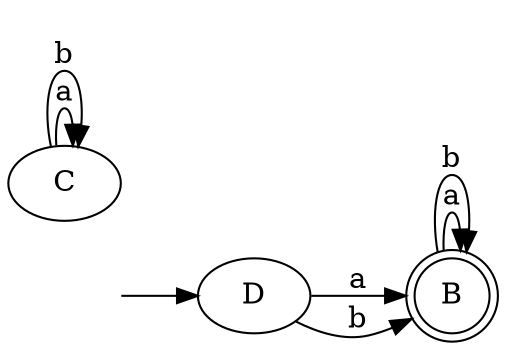 digraph id
{
	rankdir =  LR; node_start [label = "", shape = none]; 
	node_start ->  D; 
	B [label =B, shape = doublecircle]; 
	C -> C ["label"="a"]; 
	C -> C ["label"="b"]; 
	D -> B ["label"="a"]; 
	D -> B ["label"="b"]; 
	B -> B ["label"="a"]; 
	B -> B ["label"="b"]; 
}